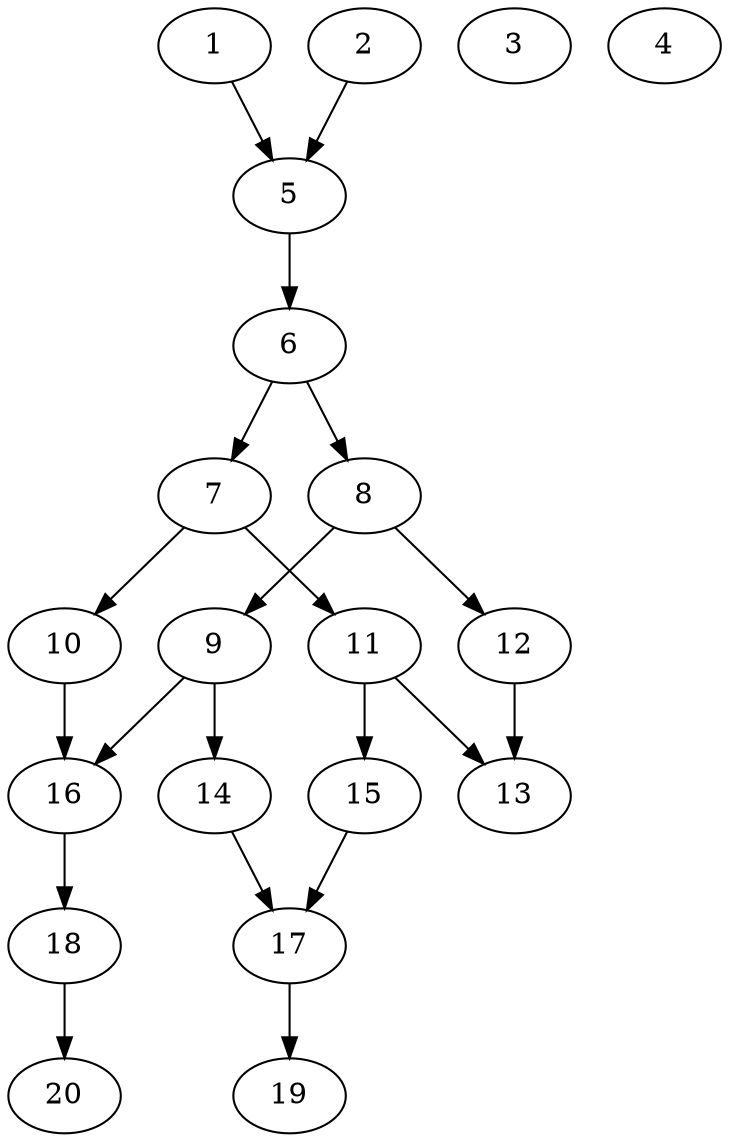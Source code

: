 // DAG automatically generated by daggen at Sat Jul 27 15:35:20 2019
// ./daggen --dot -n 20 --ccr 0.3 --fat 0.4 --regular 0.5 --density 0.5 --mindata 5242880 --maxdata 52428800 
digraph G {
  1 [size="132048213", alpha="0.07", expect_size="39614464"] 
  1 -> 5 [size ="39614464"]
  2 [size="160672427", alpha="0.09", expect_size="48201728"] 
  2 -> 5 [size ="48201728"]
  3 [size="170137600", alpha="0.02", expect_size="51041280"] 
  4 [size="116377600", alpha="0.07", expect_size="34913280"] 
  5 [size="153545387", alpha="0.09", expect_size="46063616"] 
  5 -> 6 [size ="46063616"]
  6 [size="91982507", alpha="0.08", expect_size="27594752"] 
  6 -> 7 [size ="27594752"]
  6 -> 8 [size ="27594752"]
  7 [size="21568853", alpha="0.10", expect_size="6470656"] 
  7 -> 10 [size ="6470656"]
  7 -> 11 [size ="6470656"]
  8 [size="108274347", alpha="0.09", expect_size="32482304"] 
  8 -> 9 [size ="32482304"]
  8 -> 12 [size ="32482304"]
  9 [size="114223787", alpha="0.18", expect_size="34267136"] 
  9 -> 14 [size ="34267136"]
  9 -> 16 [size ="34267136"]
  10 [size="88664747", alpha="0.08", expect_size="26599424"] 
  10 -> 16 [size ="26599424"]
  11 [size="31733760", alpha="0.18", expect_size="9520128"] 
  11 -> 13 [size ="9520128"]
  11 -> 15 [size ="9520128"]
  12 [size="84534613", alpha="0.01", expect_size="25360384"] 
  12 -> 13 [size ="25360384"]
  13 [size="154630827", alpha="0.14", expect_size="46389248"] 
  14 [size="171079680", alpha="0.16", expect_size="51323904"] 
  14 -> 17 [size ="51323904"]
  15 [size="69563733", alpha="0.19", expect_size="20869120"] 
  15 -> 17 [size ="20869120"]
  16 [size="143271253", alpha="0.01", expect_size="42981376"] 
  16 -> 18 [size ="42981376"]
  17 [size="45230080", alpha="0.03", expect_size="13569024"] 
  17 -> 19 [size ="13569024"]
  18 [size="120405333", alpha="0.14", expect_size="36121600"] 
  18 -> 20 [size ="36121600"]
  19 [size="34560000", alpha="0.06", expect_size="10368000"] 
  20 [size="19343360", alpha="0.15", expect_size="5803008"] 
}

